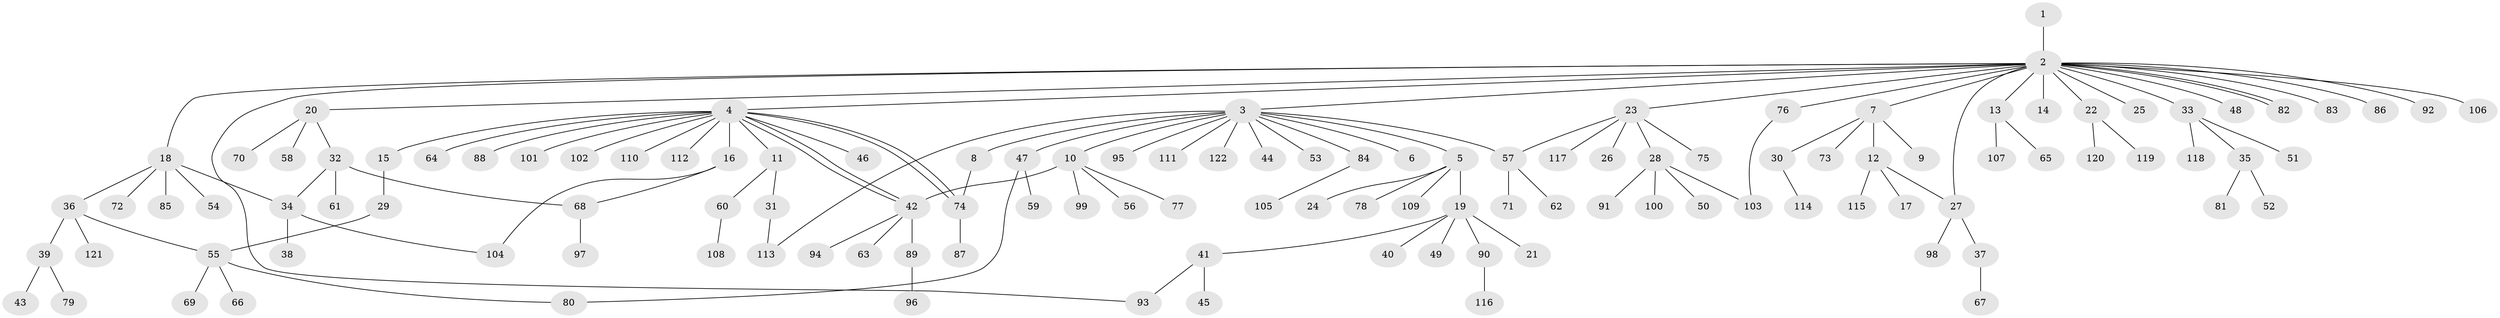 // Generated by graph-tools (version 1.1) at 2025/01/03/09/25 03:01:41]
// undirected, 122 vertices, 136 edges
graph export_dot {
graph [start="1"]
  node [color=gray90,style=filled];
  1;
  2;
  3;
  4;
  5;
  6;
  7;
  8;
  9;
  10;
  11;
  12;
  13;
  14;
  15;
  16;
  17;
  18;
  19;
  20;
  21;
  22;
  23;
  24;
  25;
  26;
  27;
  28;
  29;
  30;
  31;
  32;
  33;
  34;
  35;
  36;
  37;
  38;
  39;
  40;
  41;
  42;
  43;
  44;
  45;
  46;
  47;
  48;
  49;
  50;
  51;
  52;
  53;
  54;
  55;
  56;
  57;
  58;
  59;
  60;
  61;
  62;
  63;
  64;
  65;
  66;
  67;
  68;
  69;
  70;
  71;
  72;
  73;
  74;
  75;
  76;
  77;
  78;
  79;
  80;
  81;
  82;
  83;
  84;
  85;
  86;
  87;
  88;
  89;
  90;
  91;
  92;
  93;
  94;
  95;
  96;
  97;
  98;
  99;
  100;
  101;
  102;
  103;
  104;
  105;
  106;
  107;
  108;
  109;
  110;
  111;
  112;
  113;
  114;
  115;
  116;
  117;
  118;
  119;
  120;
  121;
  122;
  1 -- 2;
  2 -- 3;
  2 -- 4;
  2 -- 7;
  2 -- 13;
  2 -- 14;
  2 -- 18;
  2 -- 20;
  2 -- 22;
  2 -- 23;
  2 -- 25;
  2 -- 27;
  2 -- 33;
  2 -- 48;
  2 -- 76;
  2 -- 82;
  2 -- 82;
  2 -- 83;
  2 -- 86;
  2 -- 92;
  2 -- 93;
  2 -- 106;
  3 -- 5;
  3 -- 6;
  3 -- 8;
  3 -- 10;
  3 -- 44;
  3 -- 47;
  3 -- 53;
  3 -- 57;
  3 -- 84;
  3 -- 95;
  3 -- 111;
  3 -- 113;
  3 -- 122;
  4 -- 11;
  4 -- 15;
  4 -- 16;
  4 -- 42;
  4 -- 42;
  4 -- 46;
  4 -- 64;
  4 -- 74;
  4 -- 74;
  4 -- 88;
  4 -- 101;
  4 -- 102;
  4 -- 110;
  4 -- 112;
  5 -- 19;
  5 -- 24;
  5 -- 78;
  5 -- 109;
  7 -- 9;
  7 -- 12;
  7 -- 30;
  7 -- 73;
  8 -- 74;
  10 -- 42;
  10 -- 56;
  10 -- 77;
  10 -- 99;
  11 -- 31;
  11 -- 60;
  12 -- 17;
  12 -- 27;
  12 -- 115;
  13 -- 65;
  13 -- 107;
  15 -- 29;
  16 -- 68;
  16 -- 104;
  18 -- 34;
  18 -- 36;
  18 -- 54;
  18 -- 72;
  18 -- 85;
  19 -- 21;
  19 -- 40;
  19 -- 41;
  19 -- 49;
  19 -- 90;
  20 -- 32;
  20 -- 58;
  20 -- 70;
  22 -- 119;
  22 -- 120;
  23 -- 26;
  23 -- 28;
  23 -- 57;
  23 -- 75;
  23 -- 117;
  27 -- 37;
  27 -- 98;
  28 -- 50;
  28 -- 91;
  28 -- 100;
  28 -- 103;
  29 -- 55;
  30 -- 114;
  31 -- 113;
  32 -- 34;
  32 -- 61;
  32 -- 68;
  33 -- 35;
  33 -- 51;
  33 -- 118;
  34 -- 38;
  34 -- 104;
  35 -- 52;
  35 -- 81;
  36 -- 39;
  36 -- 55;
  36 -- 121;
  37 -- 67;
  39 -- 43;
  39 -- 79;
  41 -- 45;
  41 -- 93;
  42 -- 63;
  42 -- 89;
  42 -- 94;
  47 -- 59;
  47 -- 80;
  55 -- 66;
  55 -- 69;
  55 -- 80;
  57 -- 62;
  57 -- 71;
  60 -- 108;
  68 -- 97;
  74 -- 87;
  76 -- 103;
  84 -- 105;
  89 -- 96;
  90 -- 116;
}
